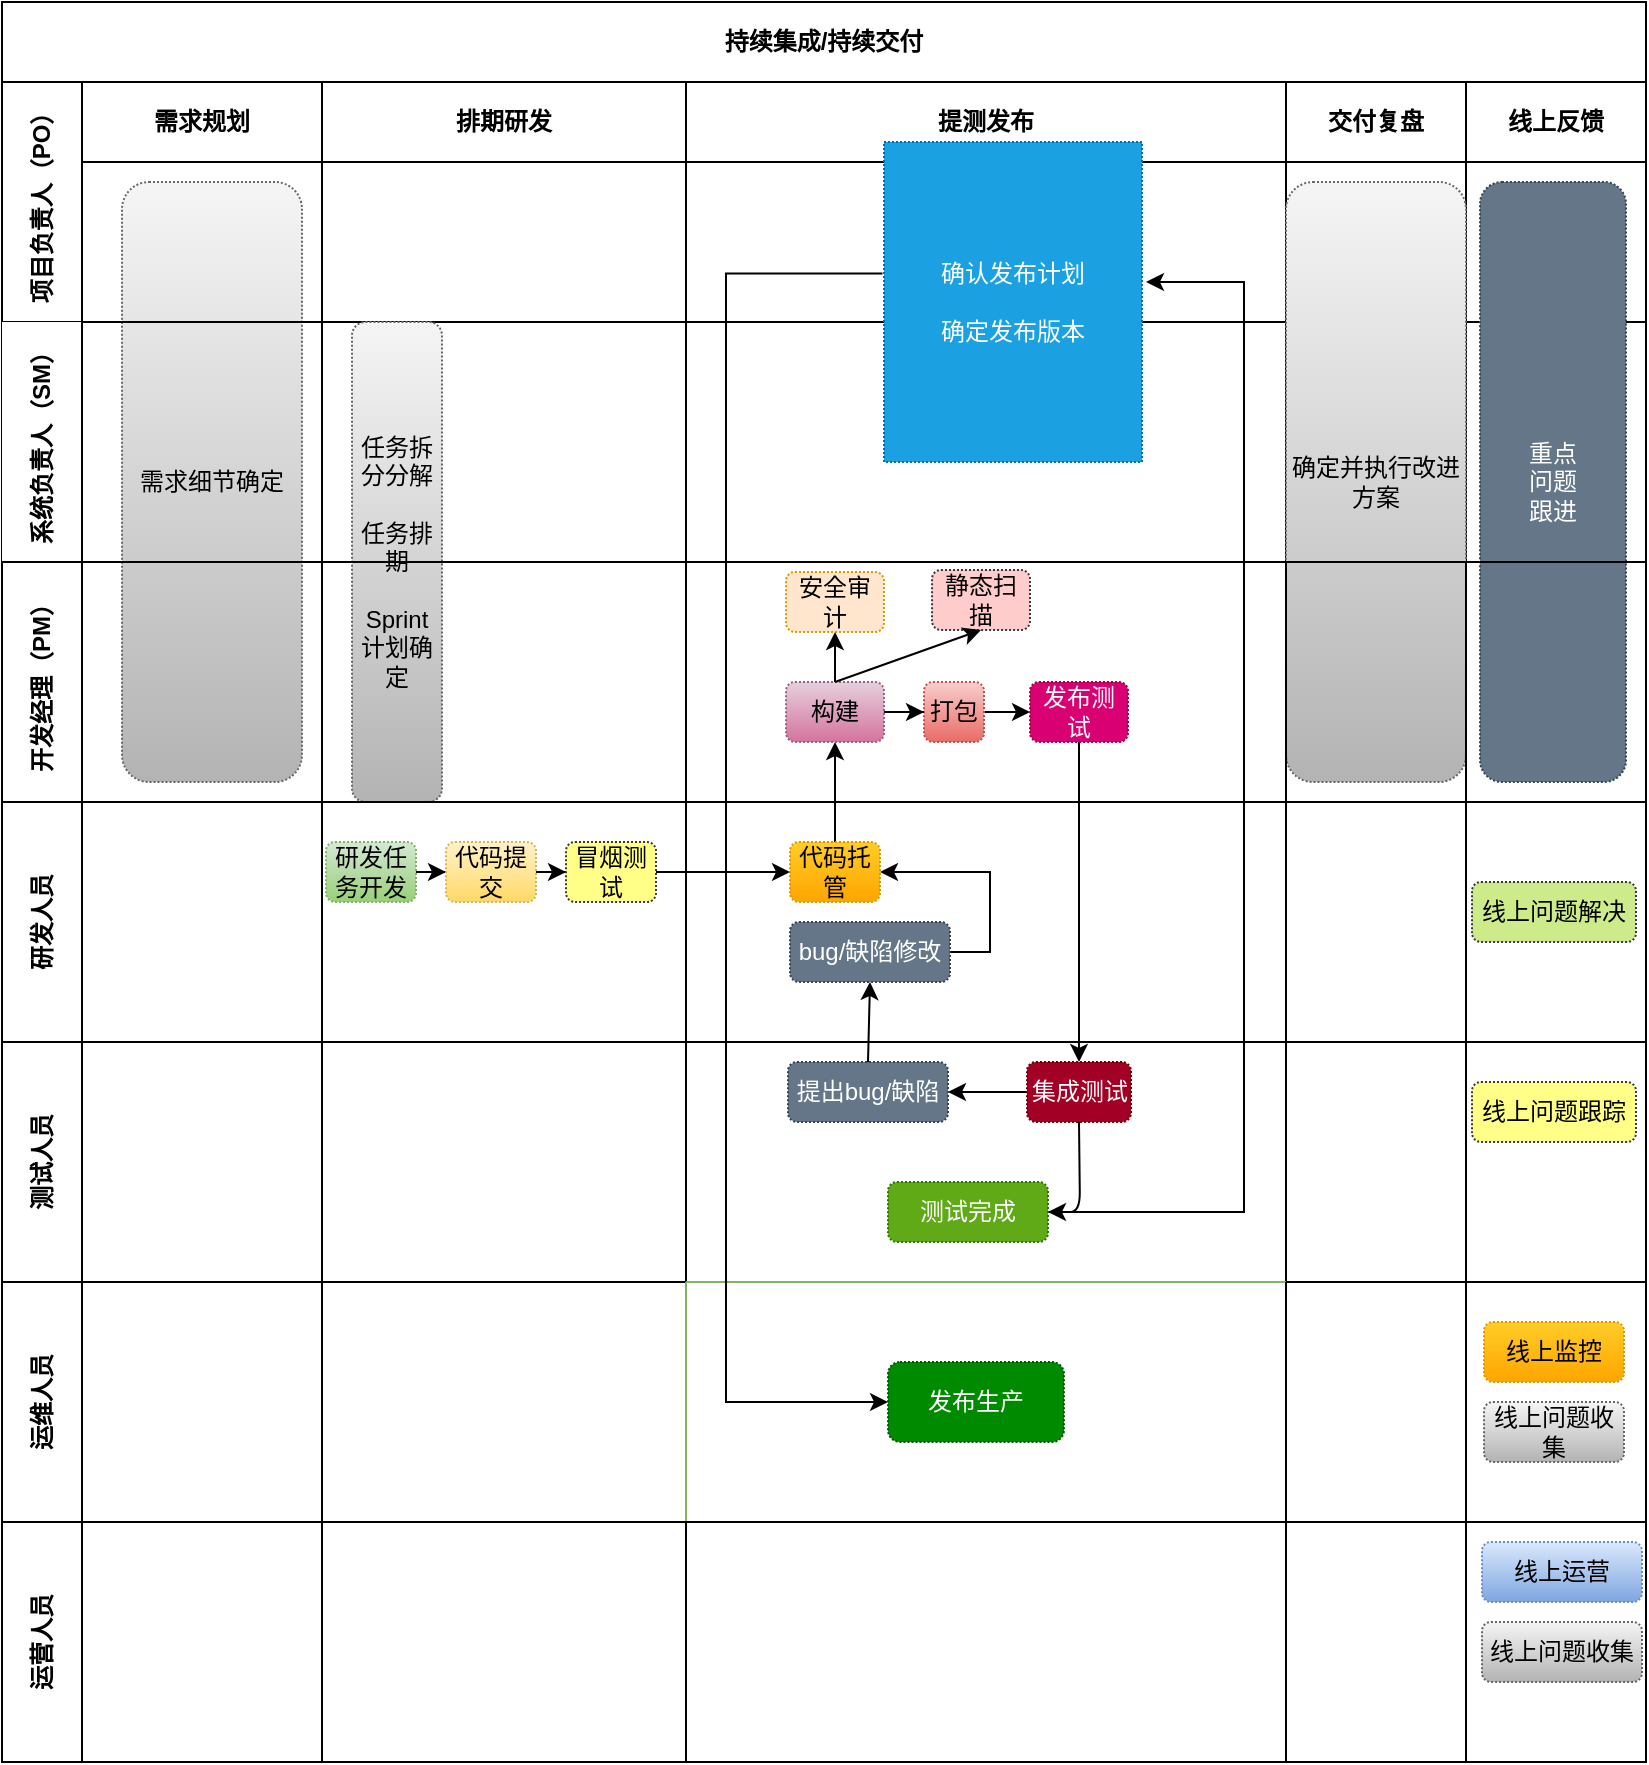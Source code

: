 <mxfile version="14.2.9" type="github">
  <diagram id="59LIcisG8RCVBXval7Ll" name="Page-1">
    <mxGraphModel dx="1865" dy="556" grid="1" gridSize="10" guides="1" tooltips="1" connect="1" arrows="1" fold="1" page="1" pageScale="1" pageWidth="827" pageHeight="1169" math="0" shadow="0">
      <root>
        <mxCell id="0" />
        <mxCell id="1" parent="0" />
        <mxCell id="7r-dVqOD9eTW5G8fq9kS-1" value="持续集成/持续交付" style="shape=table;childLayout=tableLayout;rowLines=0;columnLines=0;startSize=40;html=1;whiteSpace=wrap;collapsible=0;recursiveResize=0;expand=0;pointerEvents=0;fontStyle=1;align=center;" vertex="1" parent="1">
          <mxGeometry x="-2" y="40" width="822" height="880" as="geometry" />
        </mxCell>
        <mxCell id="7r-dVqOD9eTW5G8fq9kS-2" value="项目负责人（PO）" style="swimlane;horizontal=0;points=[[0,0.5],[1,0.5]];portConstraint=eastwest;startSize=40;html=1;whiteSpace=wrap;collapsible=0;recursiveResize=0;expand=0;pointerEvents=0;fontStyle=1" vertex="1" parent="7r-dVqOD9eTW5G8fq9kS-1">
          <mxGeometry y="40" width="822" height="120" as="geometry" />
        </mxCell>
        <mxCell id="7r-dVqOD9eTW5G8fq9kS-20" value="需求规划" style="swimlane;connectable=0;startSize=40;html=1;whiteSpace=wrap;collapsible=0;recursiveResize=0;expand=0;pointerEvents=0;" vertex="1" parent="7r-dVqOD9eTW5G8fq9kS-2">
          <mxGeometry x="40" width="120" height="120" as="geometry" />
        </mxCell>
        <mxCell id="7r-dVqOD9eTW5G8fq9kS-59" value="需求细节确定" style="rounded=1;whiteSpace=wrap;html=1;dashed=1;dashPattern=1 1;align=center;fillColor=#f5f5f5;strokeColor=#666666;gradientColor=#b3b3b3;" vertex="1" parent="7r-dVqOD9eTW5G8fq9kS-20">
          <mxGeometry x="20" y="50" width="90" height="300" as="geometry" />
        </mxCell>
        <mxCell id="7r-dVqOD9eTW5G8fq9kS-14" value="排期研发" style="swimlane;connectable=0;startSize=40;html=1;whiteSpace=wrap;collapsible=0;recursiveResize=0;expand=0;pointerEvents=0;" vertex="1" parent="7r-dVqOD9eTW5G8fq9kS-2">
          <mxGeometry x="160" width="182" height="120" as="geometry" />
        </mxCell>
        <mxCell id="7r-dVqOD9eTW5G8fq9kS-3" value="提测发布" style="swimlane;connectable=0;startSize=40;html=1;whiteSpace=wrap;collapsible=0;recursiveResize=0;expand=0;pointerEvents=0;" vertex="1" parent="7r-dVqOD9eTW5G8fq9kS-2">
          <mxGeometry x="342" width="300" height="120" as="geometry" />
        </mxCell>
        <mxCell id="7r-dVqOD9eTW5G8fq9kS-4" value="交付复盘" style="swimlane;connectable=0;startSize=40;html=1;whiteSpace=wrap;collapsible=0;recursiveResize=0;expand=0;pointerEvents=0;" vertex="1" parent="7r-dVqOD9eTW5G8fq9kS-2">
          <mxGeometry x="642" width="90" height="120" as="geometry" />
        </mxCell>
        <mxCell id="7r-dVqOD9eTW5G8fq9kS-5" value="线上反馈" style="swimlane;connectable=0;startSize=40;html=1;whiteSpace=wrap;collapsible=0;recursiveResize=0;expand=0;pointerEvents=0;" vertex="1" parent="7r-dVqOD9eTW5G8fq9kS-2">
          <mxGeometry x="732" width="90" height="120" as="geometry" />
        </mxCell>
        <mxCell id="7r-dVqOD9eTW5G8fq9kS-6" value="系统负责人（SM）" style="swimlane;horizontal=0;points=[[0,0.5],[1,0.5]];portConstraint=eastwest;startSize=40;html=1;whiteSpace=wrap;collapsible=0;recursiveResize=0;expand=0;pointerEvents=0;strokeColor=none;" vertex="1" parent="7r-dVqOD9eTW5G8fq9kS-1">
          <mxGeometry y="160" width="822" height="120" as="geometry" />
        </mxCell>
        <mxCell id="7r-dVqOD9eTW5G8fq9kS-21" style="swimlane;connectable=0;startSize=0;html=1;whiteSpace=wrap;collapsible=0;recursiveResize=0;expand=0;pointerEvents=0;" vertex="1" parent="7r-dVqOD9eTW5G8fq9kS-6">
          <mxGeometry x="40" width="120" height="120" as="geometry" />
        </mxCell>
        <mxCell id="7r-dVqOD9eTW5G8fq9kS-15" style="swimlane;connectable=0;startSize=0;html=1;whiteSpace=wrap;collapsible=0;recursiveResize=0;expand=0;pointerEvents=0;strokeColor=none;" vertex="1" parent="7r-dVqOD9eTW5G8fq9kS-6">
          <mxGeometry x="160" width="182" height="120" as="geometry" />
        </mxCell>
        <mxCell id="7r-dVqOD9eTW5G8fq9kS-60" value="任务拆分分解&lt;br&gt;&lt;br&gt;任务排期&lt;br&gt;&lt;br&gt;Sprint计划确定" style="rounded=1;whiteSpace=wrap;html=1;dashed=1;dashPattern=1 1;align=center;gradientColor=#b3b3b3;fillColor=#f5f5f5;strokeColor=#666666;" vertex="1" parent="7r-dVqOD9eTW5G8fq9kS-15">
          <mxGeometry x="15" width="45" height="240" as="geometry" />
        </mxCell>
        <mxCell id="7r-dVqOD9eTW5G8fq9kS-7" value="" style="swimlane;connectable=0;startSize=0;html=1;whiteSpace=wrap;collapsible=0;recursiveResize=0;expand=0;pointerEvents=0;gradientColor=#ffffff;gradientDirection=north;" vertex="1" parent="7r-dVqOD9eTW5G8fq9kS-6">
          <mxGeometry x="342" width="300" height="120" as="geometry" />
        </mxCell>
        <mxCell id="7r-dVqOD9eTW5G8fq9kS-94" value="确认发布计划&lt;br&gt;&lt;br&gt;确定发布版本" style="rounded=0;whiteSpace=wrap;html=1;glass=0;dashed=1;dashPattern=1 1;strokeColor=#006EAF;fillColor=#1ba1e2;fontColor=#ffffff;" vertex="1" parent="7r-dVqOD9eTW5G8fq9kS-7">
          <mxGeometry x="99" y="-90" width="129" height="160" as="geometry" />
        </mxCell>
        <mxCell id="7r-dVqOD9eTW5G8fq9kS-8" value="" style="swimlane;connectable=0;startSize=0;html=1;whiteSpace=wrap;collapsible=0;recursiveResize=0;expand=0;pointerEvents=0;" vertex="1" parent="7r-dVqOD9eTW5G8fq9kS-6">
          <mxGeometry x="642" width="90" height="120" as="geometry" />
        </mxCell>
        <mxCell id="7r-dVqOD9eTW5G8fq9kS-102" value="确定并执行改进方案" style="rounded=1;whiteSpace=wrap;html=1;dashed=1;dashPattern=1 1;align=center;fillColor=#f5f5f5;strokeColor=#666666;gradientColor=#b3b3b3;" vertex="1" parent="7r-dVqOD9eTW5G8fq9kS-8">
          <mxGeometry y="-70" width="90" height="300" as="geometry" />
        </mxCell>
        <mxCell id="7r-dVqOD9eTW5G8fq9kS-9" value="" style="swimlane;connectable=0;startSize=0;html=1;whiteSpace=wrap;collapsible=0;recursiveResize=0;expand=0;pointerEvents=0;strokeColor=none;" vertex="1" parent="7r-dVqOD9eTW5G8fq9kS-6">
          <mxGeometry x="732" width="90" height="120" as="geometry" />
        </mxCell>
        <mxCell id="7r-dVqOD9eTW5G8fq9kS-105" value="重点&lt;br&gt;问题&lt;br&gt;跟进" style="rounded=1;whiteSpace=wrap;html=1;dashed=1;dashPattern=1 1;align=center;fillColor=#647687;strokeColor=#314354;fontColor=#ffffff;" vertex="1" parent="7r-dVqOD9eTW5G8fq9kS-9">
          <mxGeometry x="7" y="-70" width="73" height="300" as="geometry" />
        </mxCell>
        <mxCell id="7r-dVqOD9eTW5G8fq9kS-75" style="edgeStyle=orthogonalEdgeStyle;rounded=0;orthogonalLoop=1;jettySize=auto;html=1;entryX=0.5;entryY=1;entryDx=0;entryDy=0;" edge="1" parent="7r-dVqOD9eTW5G8fq9kS-1" source="7r-dVqOD9eTW5G8fq9kS-70" target="7r-dVqOD9eTW5G8fq9kS-71">
          <mxGeometry relative="1" as="geometry" />
        </mxCell>
        <mxCell id="7r-dVqOD9eTW5G8fq9kS-87" style="edgeStyle=orthogonalEdgeStyle;rounded=0;orthogonalLoop=1;jettySize=auto;html=1;" edge="1" parent="7r-dVqOD9eTW5G8fq9kS-1" source="7r-dVqOD9eTW5G8fq9kS-82" target="7r-dVqOD9eTW5G8fq9kS-84">
          <mxGeometry relative="1" as="geometry" />
        </mxCell>
        <mxCell id="7r-dVqOD9eTW5G8fq9kS-89" value="" style="endArrow=classic;html=1;exitX=0.5;exitY=0;exitDx=0;exitDy=0;entryX=0.5;entryY=1;entryDx=0;entryDy=0;" edge="1" parent="7r-dVqOD9eTW5G8fq9kS-1" source="7r-dVqOD9eTW5G8fq9kS-85" target="7r-dVqOD9eTW5G8fq9kS-86">
          <mxGeometry width="50" height="50" relative="1" as="geometry">
            <mxPoint x="501" y="630" as="sourcePoint" />
            <mxPoint x="551" y="580" as="targetPoint" />
          </mxGeometry>
        </mxCell>
        <mxCell id="7r-dVqOD9eTW5G8fq9kS-96" style="edgeStyle=orthogonalEdgeStyle;rounded=0;orthogonalLoop=1;jettySize=auto;html=1;exitX=1;exitY=0.5;exitDx=0;exitDy=0;" edge="1" parent="7r-dVqOD9eTW5G8fq9kS-1" source="7r-dVqOD9eTW5G8fq9kS-91">
          <mxGeometry relative="1" as="geometry">
            <mxPoint x="572" y="140" as="targetPoint" />
            <Array as="points">
              <mxPoint x="621" y="605" />
              <mxPoint x="621" y="140" />
            </Array>
          </mxGeometry>
        </mxCell>
        <mxCell id="7r-dVqOD9eTW5G8fq9kS-10" value="开发经理（PM）" style="swimlane;horizontal=0;points=[[0,0.5],[1,0.5]];portConstraint=eastwest;startSize=40;html=1;whiteSpace=wrap;collapsible=0;recursiveResize=0;expand=0;pointerEvents=0;" vertex="1" parent="7r-dVqOD9eTW5G8fq9kS-1">
          <mxGeometry y="280" width="822" height="120" as="geometry" />
        </mxCell>
        <mxCell id="7r-dVqOD9eTW5G8fq9kS-22" style="swimlane;connectable=0;startSize=0;html=1;whiteSpace=wrap;collapsible=0;recursiveResize=0;expand=0;pointerEvents=0;" vertex="1" parent="7r-dVqOD9eTW5G8fq9kS-10">
          <mxGeometry x="40" width="120" height="120" as="geometry" />
        </mxCell>
        <mxCell id="7r-dVqOD9eTW5G8fq9kS-16" style="swimlane;connectable=0;startSize=0;html=1;whiteSpace=wrap;collapsible=0;recursiveResize=0;expand=0;pointerEvents=0;deletable=1;swimlaneFillColor=none;gradientDirection=south;gradientColor=#FFFFFF;glass=0;strokeColor=none;rounded=0;horizontal=1;separatorColor=#FFFFFF;noLabel=0;direction=south;" vertex="1" parent="7r-dVqOD9eTW5G8fq9kS-10">
          <mxGeometry x="160" width="182" height="120" as="geometry" />
        </mxCell>
        <mxCell id="7r-dVqOD9eTW5G8fq9kS-11" value="" style="swimlane;connectable=0;startSize=0;html=1;whiteSpace=wrap;collapsible=0;recursiveResize=0;expand=0;pointerEvents=0;allowArrows=1;" vertex="1" parent="7r-dVqOD9eTW5G8fq9kS-10">
          <mxGeometry x="342" width="300" height="120" as="geometry" />
        </mxCell>
        <mxCell id="7r-dVqOD9eTW5G8fq9kS-71" value="构建" style="rounded=1;whiteSpace=wrap;html=1;glass=0;dashed=1;dashPattern=1 1;strokeColor=#996185;fillColor=#e6d0de;gradientColor=#d5739d;" vertex="1" parent="7r-dVqOD9eTW5G8fq9kS-11">
          <mxGeometry x="50" y="60" width="49" height="30" as="geometry" />
        </mxCell>
        <mxCell id="7r-dVqOD9eTW5G8fq9kS-83" style="edgeStyle=orthogonalEdgeStyle;rounded=0;orthogonalLoop=1;jettySize=auto;html=1;exitX=1;exitY=0.5;exitDx=0;exitDy=0;entryX=0;entryY=0.5;entryDx=0;entryDy=0;" edge="1" parent="7r-dVqOD9eTW5G8fq9kS-11" source="7r-dVqOD9eTW5G8fq9kS-74" target="7r-dVqOD9eTW5G8fq9kS-82">
          <mxGeometry relative="1" as="geometry" />
        </mxCell>
        <mxCell id="7r-dVqOD9eTW5G8fq9kS-74" value="打包" style="rounded=1;whiteSpace=wrap;html=1;glass=0;dashed=1;dashPattern=1 1;strokeColor=#b85450;fillColor=#f8cecc;gradientColor=#ea6b66;" vertex="1" parent="7r-dVqOD9eTW5G8fq9kS-11">
          <mxGeometry x="119" y="60" width="30" height="30" as="geometry" />
        </mxCell>
        <mxCell id="7r-dVqOD9eTW5G8fq9kS-73" value="" style="edgeStyle=orthogonalEdgeStyle;rounded=0;orthogonalLoop=1;jettySize=auto;html=1;" edge="1" parent="7r-dVqOD9eTW5G8fq9kS-11" source="7r-dVqOD9eTW5G8fq9kS-71" target="7r-dVqOD9eTW5G8fq9kS-74">
          <mxGeometry relative="1" as="geometry">
            <mxPoint x="143.5" y="25" as="targetPoint" />
          </mxGeometry>
        </mxCell>
        <mxCell id="7r-dVqOD9eTW5G8fq9kS-77" style="edgeStyle=orthogonalEdgeStyle;rounded=0;orthogonalLoop=1;jettySize=auto;html=1;exitX=0.5;exitY=1;exitDx=0;exitDy=0;" edge="1" parent="7r-dVqOD9eTW5G8fq9kS-11" source="7r-dVqOD9eTW5G8fq9kS-74" target="7r-dVqOD9eTW5G8fq9kS-74">
          <mxGeometry relative="1" as="geometry" />
        </mxCell>
        <mxCell id="7r-dVqOD9eTW5G8fq9kS-78" value="安全审计" style="rounded=1;whiteSpace=wrap;html=1;glass=0;dashed=1;dashPattern=1 1;strokeColor=#d79b00;fillColor=#ffe6cc;" vertex="1" parent="7r-dVqOD9eTW5G8fq9kS-11">
          <mxGeometry x="50" y="5" width="49" height="30" as="geometry" />
        </mxCell>
        <mxCell id="7r-dVqOD9eTW5G8fq9kS-79" value="静态扫描" style="rounded=1;whiteSpace=wrap;html=1;glass=0;dashed=1;dashPattern=1 1;strokeColor=#36393d;fillColor=#ffcccc;" vertex="1" parent="7r-dVqOD9eTW5G8fq9kS-11">
          <mxGeometry x="123" y="4" width="49" height="30" as="geometry" />
        </mxCell>
        <mxCell id="7r-dVqOD9eTW5G8fq9kS-80" value="" style="endArrow=classic;html=1;exitX=0.5;exitY=0;exitDx=0;exitDy=0;entryX=0.5;entryY=1;entryDx=0;entryDy=0;" edge="1" parent="7r-dVqOD9eTW5G8fq9kS-11" source="7r-dVqOD9eTW5G8fq9kS-71" target="7r-dVqOD9eTW5G8fq9kS-78">
          <mxGeometry width="50" height="50" relative="1" as="geometry">
            <mxPoint x="129" y="200" as="sourcePoint" />
            <mxPoint x="179" y="150" as="targetPoint" />
          </mxGeometry>
        </mxCell>
        <mxCell id="7r-dVqOD9eTW5G8fq9kS-81" value="" style="endArrow=classic;html=1;exitX=0.5;exitY=0;exitDx=0;exitDy=0;entryX=0.5;entryY=1;entryDx=0;entryDy=0;" edge="1" parent="7r-dVqOD9eTW5G8fq9kS-11" source="7r-dVqOD9eTW5G8fq9kS-71" target="7r-dVqOD9eTW5G8fq9kS-79">
          <mxGeometry width="50" height="50" relative="1" as="geometry">
            <mxPoint x="159" y="210" as="sourcePoint" />
            <mxPoint x="209" y="160" as="targetPoint" />
          </mxGeometry>
        </mxCell>
        <mxCell id="7r-dVqOD9eTW5G8fq9kS-82" value="发布测试" style="rounded=1;whiteSpace=wrap;html=1;glass=0;dashed=1;dashPattern=1 1;strokeColor=#A50040;fillColor=#d80073;fontColor=#ffffff;" vertex="1" parent="7r-dVqOD9eTW5G8fq9kS-11">
          <mxGeometry x="172" y="60" width="49" height="30" as="geometry" />
        </mxCell>
        <mxCell id="7r-dVqOD9eTW5G8fq9kS-12" value="" style="swimlane;connectable=0;startSize=0;html=1;whiteSpace=wrap;collapsible=0;recursiveResize=0;expand=0;pointerEvents=0;" vertex="1" parent="7r-dVqOD9eTW5G8fq9kS-10">
          <mxGeometry x="642" width="90" height="120" as="geometry" />
        </mxCell>
        <mxCell id="7r-dVqOD9eTW5G8fq9kS-13" value="" style="swimlane;connectable=0;startSize=0;html=1;whiteSpace=wrap;collapsible=0;recursiveResize=0;expand=0;pointerEvents=0;" vertex="1" parent="7r-dVqOD9eTW5G8fq9kS-10">
          <mxGeometry x="732" width="90" height="120" as="geometry" />
        </mxCell>
        <mxCell id="7r-dVqOD9eTW5G8fq9kS-30" value="研发人员" style="swimlane;horizontal=0;points=[[0,0.5],[1,0.5]];portConstraint=eastwest;startSize=40;html=1;whiteSpace=wrap;collapsible=0;recursiveResize=0;expand=0;pointerEvents=0;" vertex="1" parent="7r-dVqOD9eTW5G8fq9kS-1">
          <mxGeometry y="400" width="822" height="120" as="geometry" />
        </mxCell>
        <mxCell id="7r-dVqOD9eTW5G8fq9kS-31" style="swimlane;connectable=0;startSize=0;html=1;whiteSpace=wrap;collapsible=0;recursiveResize=0;expand=0;pointerEvents=0;" vertex="1" parent="7r-dVqOD9eTW5G8fq9kS-30">
          <mxGeometry x="40" width="120" height="120" as="geometry" />
        </mxCell>
        <mxCell id="7r-dVqOD9eTW5G8fq9kS-32" style="swimlane;connectable=0;startSize=0;html=1;whiteSpace=wrap;collapsible=0;recursiveResize=0;expand=0;pointerEvents=0;" vertex="1" parent="7r-dVqOD9eTW5G8fq9kS-30">
          <mxGeometry x="160" width="182" height="120" as="geometry" />
        </mxCell>
        <mxCell id="7r-dVqOD9eTW5G8fq9kS-67" style="edgeStyle=orthogonalEdgeStyle;rounded=0;orthogonalLoop=1;jettySize=auto;html=1;" edge="1" parent="7r-dVqOD9eTW5G8fq9kS-32" source="7r-dVqOD9eTW5G8fq9kS-61" target="7r-dVqOD9eTW5G8fq9kS-62">
          <mxGeometry relative="1" as="geometry" />
        </mxCell>
        <mxCell id="7r-dVqOD9eTW5G8fq9kS-61" value="研发任务开发" style="rounded=1;whiteSpace=wrap;html=1;dashed=1;dashPattern=1 1;strokeColor=#82b366;gradientColor=#97d077;fillColor=#d5e8d4;" vertex="1" parent="7r-dVqOD9eTW5G8fq9kS-32">
          <mxGeometry x="2" y="20" width="45" height="30" as="geometry" />
        </mxCell>
        <mxCell id="7r-dVqOD9eTW5G8fq9kS-68" style="edgeStyle=orthogonalEdgeStyle;rounded=0;orthogonalLoop=1;jettySize=auto;html=1;entryX=0;entryY=0.5;entryDx=0;entryDy=0;" edge="1" parent="7r-dVqOD9eTW5G8fq9kS-32" source="7r-dVqOD9eTW5G8fq9kS-62" target="7r-dVqOD9eTW5G8fq9kS-66">
          <mxGeometry relative="1" as="geometry" />
        </mxCell>
        <mxCell id="7r-dVqOD9eTW5G8fq9kS-62" value="代码提交" style="rounded=1;whiteSpace=wrap;html=1;dashed=1;dashPattern=1 1;strokeColor=#d6b656;gradientColor=#ffd966;fillColor=#fff2cc;" vertex="1" parent="7r-dVqOD9eTW5G8fq9kS-32">
          <mxGeometry x="62" y="20" width="45" height="30" as="geometry" />
        </mxCell>
        <mxCell id="7r-dVqOD9eTW5G8fq9kS-66" value="冒烟测试" style="rounded=1;whiteSpace=wrap;html=1;dashed=1;dashPattern=1 1;strokeColor=#36393d;fillColor=#ffff88;" vertex="1" parent="7r-dVqOD9eTW5G8fq9kS-32">
          <mxGeometry x="122" y="20" width="45" height="30" as="geometry" />
        </mxCell>
        <mxCell id="7r-dVqOD9eTW5G8fq9kS-33" style="swimlane;connectable=0;startSize=0;html=1;whiteSpace=wrap;collapsible=0;recursiveResize=0;expand=0;pointerEvents=0;" vertex="1" parent="7r-dVqOD9eTW5G8fq9kS-30">
          <mxGeometry x="342" width="300" height="120" as="geometry" />
        </mxCell>
        <mxCell id="7r-dVqOD9eTW5G8fq9kS-70" value="代码托管" style="rounded=1;whiteSpace=wrap;html=1;dashed=1;dashPattern=1 1;strokeColor=#d79b00;gradientColor=#ffa500;fillColor=#ffcd28;" vertex="1" parent="7r-dVqOD9eTW5G8fq9kS-33">
          <mxGeometry x="52" y="20" width="45" height="30" as="geometry" />
        </mxCell>
        <mxCell id="7r-dVqOD9eTW5G8fq9kS-90" style="edgeStyle=orthogonalEdgeStyle;rounded=0;orthogonalLoop=1;jettySize=auto;html=1;entryX=1;entryY=0.5;entryDx=0;entryDy=0;exitX=1;exitY=0.5;exitDx=0;exitDy=0;" edge="1" parent="7r-dVqOD9eTW5G8fq9kS-33" source="7r-dVqOD9eTW5G8fq9kS-86" target="7r-dVqOD9eTW5G8fq9kS-70">
          <mxGeometry relative="1" as="geometry" />
        </mxCell>
        <mxCell id="7r-dVqOD9eTW5G8fq9kS-86" value="bug/缺陷修改" style="rounded=1;whiteSpace=wrap;html=1;glass=0;dashed=1;dashPattern=1 1;strokeColor=#314354;fillColor=#647687;fontColor=#ffffff;" vertex="1" parent="7r-dVqOD9eTW5G8fq9kS-33">
          <mxGeometry x="52" y="60" width="80" height="30" as="geometry" />
        </mxCell>
        <mxCell id="7r-dVqOD9eTW5G8fq9kS-34" style="swimlane;connectable=0;startSize=0;html=1;whiteSpace=wrap;collapsible=0;recursiveResize=0;expand=0;pointerEvents=0;" vertex="1" parent="7r-dVqOD9eTW5G8fq9kS-30">
          <mxGeometry x="642" width="90" height="120" as="geometry" />
        </mxCell>
        <mxCell id="7r-dVqOD9eTW5G8fq9kS-35" style="swimlane;connectable=0;startSize=0;html=1;whiteSpace=wrap;collapsible=0;recursiveResize=0;expand=0;pointerEvents=0;" vertex="1" parent="7r-dVqOD9eTW5G8fq9kS-30">
          <mxGeometry x="732" width="90" height="120" as="geometry" />
        </mxCell>
        <mxCell id="7r-dVqOD9eTW5G8fq9kS-103" value="线上问题解决" style="rounded=1;whiteSpace=wrap;html=1;glass=0;dashed=1;dashPattern=1 1;strokeColor=#36393d;fillColor=#cdeb8b;" vertex="1" parent="7r-dVqOD9eTW5G8fq9kS-35">
          <mxGeometry x="3" y="40" width="82" height="30" as="geometry" />
        </mxCell>
        <mxCell id="7r-dVqOD9eTW5G8fq9kS-76" style="edgeStyle=orthogonalEdgeStyle;rounded=0;orthogonalLoop=1;jettySize=auto;html=1;exitX=1;exitY=0.5;exitDx=0;exitDy=0;entryX=0;entryY=0.5;entryDx=0;entryDy=0;" edge="1" parent="7r-dVqOD9eTW5G8fq9kS-30" source="7r-dVqOD9eTW5G8fq9kS-66" target="7r-dVqOD9eTW5G8fq9kS-70">
          <mxGeometry relative="1" as="geometry" />
        </mxCell>
        <mxCell id="7r-dVqOD9eTW5G8fq9kS-37" value="测试人员" style="swimlane;horizontal=0;points=[[0,0.5],[1,0.5]];portConstraint=eastwest;startSize=40;html=1;whiteSpace=wrap;collapsible=0;recursiveResize=0;expand=0;pointerEvents=0;" vertex="1" parent="7r-dVqOD9eTW5G8fq9kS-1">
          <mxGeometry y="520" width="822" height="120" as="geometry" />
        </mxCell>
        <mxCell id="7r-dVqOD9eTW5G8fq9kS-38" style="swimlane;connectable=0;startSize=0;html=1;whiteSpace=wrap;collapsible=0;recursiveResize=0;expand=0;pointerEvents=0;" vertex="1" parent="7r-dVqOD9eTW5G8fq9kS-37">
          <mxGeometry x="40" width="120" height="120" as="geometry" />
        </mxCell>
        <mxCell id="7r-dVqOD9eTW5G8fq9kS-39" style="swimlane;connectable=0;startSize=0;html=1;whiteSpace=wrap;collapsible=0;recursiveResize=0;expand=0;pointerEvents=0;" vertex="1" parent="7r-dVqOD9eTW5G8fq9kS-37">
          <mxGeometry x="160" width="182" height="120" as="geometry" />
        </mxCell>
        <mxCell id="7r-dVqOD9eTW5G8fq9kS-40" style="swimlane;connectable=0;startSize=0;html=1;whiteSpace=wrap;collapsible=0;recursiveResize=0;expand=0;pointerEvents=0;" vertex="1" parent="7r-dVqOD9eTW5G8fq9kS-37">
          <mxGeometry x="342" width="300" height="120" as="geometry" />
        </mxCell>
        <mxCell id="7r-dVqOD9eTW5G8fq9kS-88" style="edgeStyle=orthogonalEdgeStyle;rounded=0;orthogonalLoop=1;jettySize=auto;html=1;entryX=1;entryY=0.5;entryDx=0;entryDy=0;" edge="1" parent="7r-dVqOD9eTW5G8fq9kS-40" source="7r-dVqOD9eTW5G8fq9kS-84" target="7r-dVqOD9eTW5G8fq9kS-85">
          <mxGeometry relative="1" as="geometry" />
        </mxCell>
        <mxCell id="7r-dVqOD9eTW5G8fq9kS-84" value="集成测试" style="rounded=1;whiteSpace=wrap;html=1;glass=0;dashed=1;dashPattern=1 1;strokeColor=#6F0000;fillColor=#a20025;fontColor=#ffffff;" vertex="1" parent="7r-dVqOD9eTW5G8fq9kS-40">
          <mxGeometry x="170.5" y="10" width="52" height="30" as="geometry" />
        </mxCell>
        <mxCell id="7r-dVqOD9eTW5G8fq9kS-85" value="提出bug/缺陷" style="rounded=1;whiteSpace=wrap;html=1;glass=0;dashed=1;dashPattern=1 1;strokeColor=#314354;fillColor=#647687;fontColor=#ffffff;" vertex="1" parent="7r-dVqOD9eTW5G8fq9kS-40">
          <mxGeometry x="51" y="10" width="80" height="30" as="geometry" />
        </mxCell>
        <mxCell id="7r-dVqOD9eTW5G8fq9kS-91" value="测试完成" style="rounded=1;whiteSpace=wrap;html=1;glass=0;dashed=1;dashPattern=1 1;strokeColor=#2D7600;fillColor=#60a917;fontColor=#ffffff;" vertex="1" parent="7r-dVqOD9eTW5G8fq9kS-40">
          <mxGeometry x="101" y="70" width="80" height="30" as="geometry" />
        </mxCell>
        <mxCell id="7r-dVqOD9eTW5G8fq9kS-93" value="" style="endArrow=classic;html=1;exitX=0.5;exitY=1;exitDx=0;exitDy=0;entryX=1;entryY=0.5;entryDx=0;entryDy=0;" edge="1" parent="7r-dVqOD9eTW5G8fq9kS-40" source="7r-dVqOD9eTW5G8fq9kS-84" target="7r-dVqOD9eTW5G8fq9kS-91">
          <mxGeometry width="50" height="50" relative="1" as="geometry">
            <mxPoint x="61" y="110" as="sourcePoint" />
            <mxPoint x="111" y="60" as="targetPoint" />
            <Array as="points">
              <mxPoint x="197" y="85" />
            </Array>
          </mxGeometry>
        </mxCell>
        <mxCell id="7r-dVqOD9eTW5G8fq9kS-41" style="swimlane;connectable=0;startSize=0;html=1;whiteSpace=wrap;collapsible=0;recursiveResize=0;expand=0;pointerEvents=0;" vertex="1" parent="7r-dVqOD9eTW5G8fq9kS-37">
          <mxGeometry x="642" width="90" height="120" as="geometry" />
        </mxCell>
        <mxCell id="7r-dVqOD9eTW5G8fq9kS-42" style="swimlane;connectable=0;startSize=0;html=1;whiteSpace=wrap;collapsible=0;recursiveResize=0;expand=0;pointerEvents=0;" vertex="1" parent="7r-dVqOD9eTW5G8fq9kS-37">
          <mxGeometry x="732" width="90" height="120" as="geometry" />
        </mxCell>
        <mxCell id="7r-dVqOD9eTW5G8fq9kS-104" value="线上问题跟踪" style="rounded=1;whiteSpace=wrap;html=1;glass=0;dashed=1;dashPattern=1 1;strokeColor=#36393d;fillColor=#ffff88;" vertex="1" parent="7r-dVqOD9eTW5G8fq9kS-42">
          <mxGeometry x="3" y="20" width="82" height="30" as="geometry" />
        </mxCell>
        <mxCell id="7r-dVqOD9eTW5G8fq9kS-44" value="运维人员" style="swimlane;horizontal=0;points=[[0,0.5],[1,0.5]];portConstraint=eastwest;startSize=40;html=1;whiteSpace=wrap;collapsible=0;recursiveResize=0;expand=0;pointerEvents=0;" vertex="1" parent="7r-dVqOD9eTW5G8fq9kS-1">
          <mxGeometry y="640" width="822" height="120" as="geometry" />
        </mxCell>
        <mxCell id="7r-dVqOD9eTW5G8fq9kS-45" style="swimlane;connectable=0;startSize=0;html=1;whiteSpace=wrap;collapsible=0;recursiveResize=0;expand=0;pointerEvents=0;" vertex="1" parent="7r-dVqOD9eTW5G8fq9kS-44">
          <mxGeometry x="40" width="120" height="120" as="geometry" />
        </mxCell>
        <mxCell id="7r-dVqOD9eTW5G8fq9kS-46" style="swimlane;connectable=0;startSize=0;html=1;whiteSpace=wrap;collapsible=0;recursiveResize=0;expand=0;pointerEvents=0;" vertex="1" parent="7r-dVqOD9eTW5G8fq9kS-44">
          <mxGeometry x="160" width="182" height="120" as="geometry" />
        </mxCell>
        <mxCell id="7r-dVqOD9eTW5G8fq9kS-47" style="swimlane;connectable=0;startSize=0;html=1;whiteSpace=wrap;collapsible=0;recursiveResize=0;expand=0;pointerEvents=0;gradientColor=#97d077;fillColor=#d5e8d4;strokeColor=#82b366;" vertex="1" parent="7r-dVqOD9eTW5G8fq9kS-44">
          <mxGeometry x="342" width="300" height="120" as="geometry" />
        </mxCell>
        <mxCell id="7r-dVqOD9eTW5G8fq9kS-95" value="发布生产" style="rounded=1;whiteSpace=wrap;html=1;glass=0;dashed=1;dashPattern=1 1;strokeColor=#005700;fillColor=#008a00;fontColor=#ffffff;" vertex="1" parent="7r-dVqOD9eTW5G8fq9kS-47">
          <mxGeometry x="101" y="40" width="88" height="40" as="geometry" />
        </mxCell>
        <mxCell id="7r-dVqOD9eTW5G8fq9kS-48" style="swimlane;connectable=0;startSize=0;html=1;whiteSpace=wrap;collapsible=0;recursiveResize=0;expand=0;pointerEvents=0;" vertex="1" parent="7r-dVqOD9eTW5G8fq9kS-44">
          <mxGeometry x="642" width="90" height="120" as="geometry" />
        </mxCell>
        <mxCell id="7r-dVqOD9eTW5G8fq9kS-49" style="swimlane;connectable=0;startSize=0;html=1;whiteSpace=wrap;collapsible=0;recursiveResize=0;expand=0;pointerEvents=0;" vertex="1" parent="7r-dVqOD9eTW5G8fq9kS-44">
          <mxGeometry x="732" width="90" height="120" as="geometry" />
        </mxCell>
        <mxCell id="7r-dVqOD9eTW5G8fq9kS-98" value="线上监控" style="rounded=1;whiteSpace=wrap;html=1;glass=0;dashed=1;dashPattern=1 1;strokeColor=#d79b00;fillColor=#ffcd28;gradientColor=#ffa500;" vertex="1" parent="7r-dVqOD9eTW5G8fq9kS-49">
          <mxGeometry x="9" y="20" width="70" height="30" as="geometry" />
        </mxCell>
        <mxCell id="7r-dVqOD9eTW5G8fq9kS-101" value="线上问题收集" style="rounded=1;whiteSpace=wrap;html=1;glass=0;dashed=1;dashPattern=1 1;strokeColor=#666666;fillColor=#f5f5f5;gradientColor=#b3b3b3;" vertex="1" parent="7r-dVqOD9eTW5G8fq9kS-49">
          <mxGeometry x="9" y="60" width="70" height="30" as="geometry" />
        </mxCell>
        <mxCell id="7r-dVqOD9eTW5G8fq9kS-51" value="运营人员" style="swimlane;horizontal=0;points=[[0,0.5],[1,0.5]];portConstraint=eastwest;startSize=40;html=1;whiteSpace=wrap;collapsible=0;recursiveResize=0;expand=0;pointerEvents=0;" vertex="1" parent="7r-dVqOD9eTW5G8fq9kS-1">
          <mxGeometry y="760" width="822" height="120" as="geometry" />
        </mxCell>
        <mxCell id="7r-dVqOD9eTW5G8fq9kS-52" style="swimlane;connectable=0;startSize=0;html=1;whiteSpace=wrap;collapsible=0;recursiveResize=0;expand=0;pointerEvents=0;" vertex="1" parent="7r-dVqOD9eTW5G8fq9kS-51">
          <mxGeometry x="40" width="120" height="120" as="geometry" />
        </mxCell>
        <mxCell id="7r-dVqOD9eTW5G8fq9kS-53" style="swimlane;connectable=0;startSize=0;html=1;whiteSpace=wrap;collapsible=0;recursiveResize=0;expand=0;pointerEvents=0;" vertex="1" parent="7r-dVqOD9eTW5G8fq9kS-51">
          <mxGeometry x="160" width="182" height="120" as="geometry" />
        </mxCell>
        <mxCell id="7r-dVqOD9eTW5G8fq9kS-54" style="swimlane;connectable=0;startSize=0;html=1;whiteSpace=wrap;collapsible=0;recursiveResize=0;expand=0;pointerEvents=0;" vertex="1" parent="7r-dVqOD9eTW5G8fq9kS-51">
          <mxGeometry x="342" width="300" height="120" as="geometry" />
        </mxCell>
        <mxCell id="7r-dVqOD9eTW5G8fq9kS-55" style="swimlane;connectable=0;startSize=0;html=1;whiteSpace=wrap;collapsible=0;recursiveResize=0;expand=0;pointerEvents=0;" vertex="1" parent="7r-dVqOD9eTW5G8fq9kS-51">
          <mxGeometry x="642" width="90" height="120" as="geometry" />
        </mxCell>
        <mxCell id="7r-dVqOD9eTW5G8fq9kS-56" style="swimlane;connectable=0;startSize=0;html=1;whiteSpace=wrap;collapsible=0;recursiveResize=0;expand=0;pointerEvents=0;" vertex="1" parent="7r-dVqOD9eTW5G8fq9kS-51">
          <mxGeometry x="732" width="90" height="120" as="geometry" />
        </mxCell>
        <mxCell id="7r-dVqOD9eTW5G8fq9kS-99" value="线上运营" style="rounded=1;whiteSpace=wrap;html=1;glass=0;dashed=1;dashPattern=1 1;strokeColor=#6c8ebf;fillColor=#dae8fc;gradientColor=#7ea6e0;" vertex="1" parent="7r-dVqOD9eTW5G8fq9kS-56">
          <mxGeometry x="8" y="10" width="80" height="30" as="geometry" />
        </mxCell>
        <mxCell id="7r-dVqOD9eTW5G8fq9kS-100" value="线上问题收集" style="rounded=1;whiteSpace=wrap;html=1;glass=0;dashed=1;dashPattern=1 1;strokeColor=#666666;fillColor=#f5f5f5;gradientColor=#b3b3b3;" vertex="1" parent="7r-dVqOD9eTW5G8fq9kS-56">
          <mxGeometry x="8" y="50" width="80" height="30" as="geometry" />
        </mxCell>
        <mxCell id="7r-dVqOD9eTW5G8fq9kS-97" style="edgeStyle=orthogonalEdgeStyle;rounded=0;orthogonalLoop=1;jettySize=auto;html=1;entryX=0;entryY=0.5;entryDx=0;entryDy=0;exitX=-0.006;exitY=0.411;exitDx=0;exitDy=0;exitPerimeter=0;" edge="1" parent="7r-dVqOD9eTW5G8fq9kS-1" source="7r-dVqOD9eTW5G8fq9kS-94" target="7r-dVqOD9eTW5G8fq9kS-95">
          <mxGeometry relative="1" as="geometry">
            <mxPoint x="372" y="610" as="targetPoint" />
            <Array as="points">
              <mxPoint x="362" y="136" />
              <mxPoint x="362" y="700" />
            </Array>
          </mxGeometry>
        </mxCell>
      </root>
    </mxGraphModel>
  </diagram>
</mxfile>
